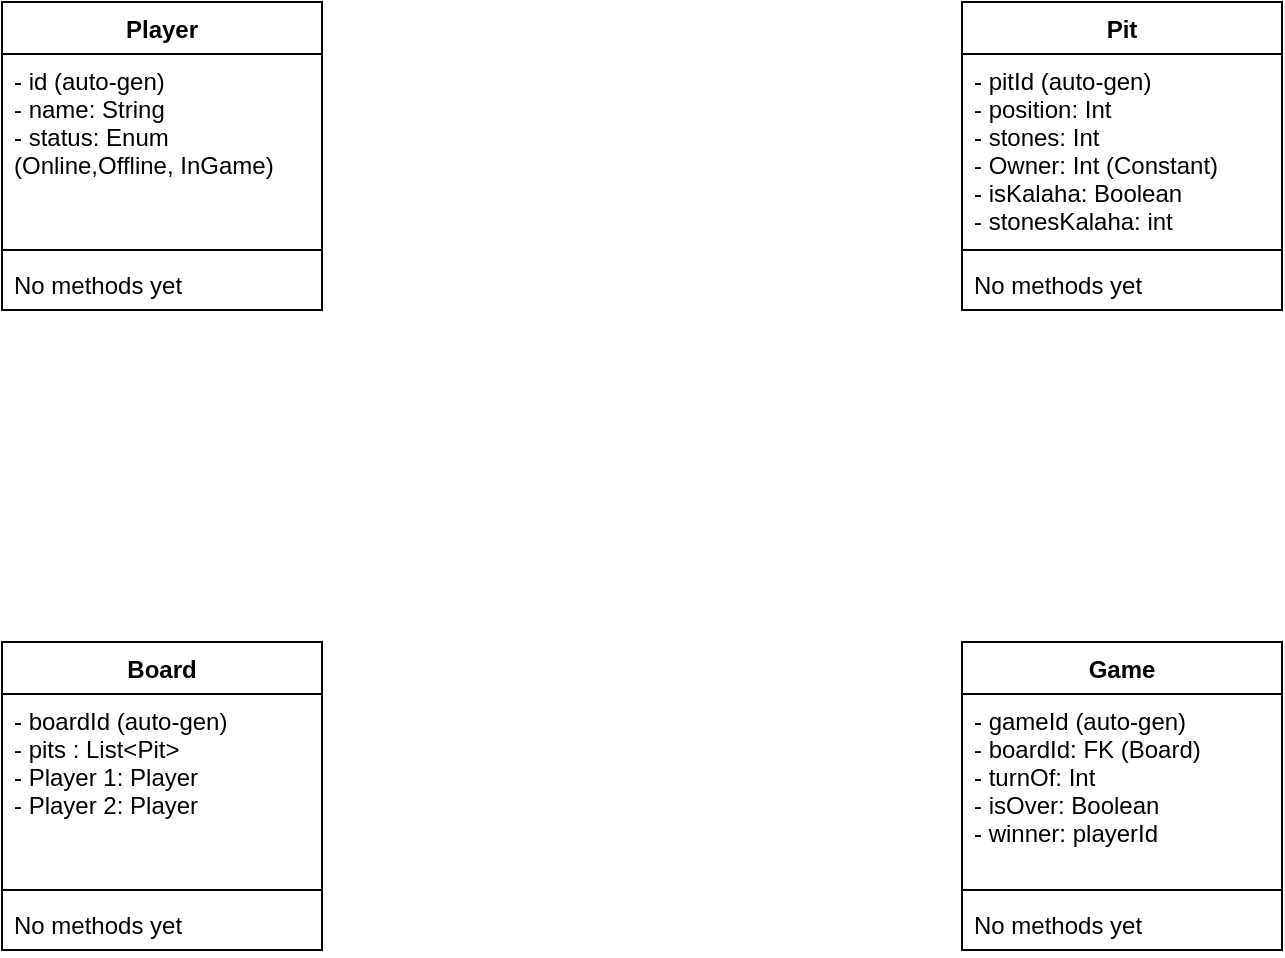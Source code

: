 <mxfile version="13.7.5" type="device"><diagram id="o8xnzY0RjD-79pYBSl1T" name="Page-1"><mxGraphModel dx="1422" dy="772" grid="1" gridSize="10" guides="1" tooltips="1" connect="1" arrows="1" fold="1" page="1" pageScale="1" pageWidth="827" pageHeight="1169" math="0" shadow="0"><root><mxCell id="0"/><mxCell id="1" parent="0"/><mxCell id="FUqWMZyHFXKLx1EeVFn5-1" value="Player" style="swimlane;fontStyle=1;align=center;verticalAlign=top;childLayout=stackLayout;horizontal=1;startSize=26;horizontalStack=0;resizeParent=1;resizeParentMax=0;resizeLast=0;collapsible=1;marginBottom=0;" vertex="1" parent="1"><mxGeometry x="40" y="40" width="160" height="154" as="geometry"/></mxCell><mxCell id="FUqWMZyHFXKLx1EeVFn5-2" value="- id (auto-gen)&#10;- name: String&#10;- status: Enum &#10;(Online,Offline, InGame)" style="text;strokeColor=none;fillColor=none;align=left;verticalAlign=top;spacingLeft=4;spacingRight=4;overflow=hidden;rotatable=0;points=[[0,0.5],[1,0.5]];portConstraint=eastwest;" vertex="1" parent="FUqWMZyHFXKLx1EeVFn5-1"><mxGeometry y="26" width="160" height="94" as="geometry"/></mxCell><mxCell id="FUqWMZyHFXKLx1EeVFn5-3" value="" style="line;strokeWidth=1;fillColor=none;align=left;verticalAlign=middle;spacingTop=-1;spacingLeft=3;spacingRight=3;rotatable=0;labelPosition=right;points=[];portConstraint=eastwest;" vertex="1" parent="FUqWMZyHFXKLx1EeVFn5-1"><mxGeometry y="120" width="160" height="8" as="geometry"/></mxCell><mxCell id="FUqWMZyHFXKLx1EeVFn5-4" value="No methods yet" style="text;strokeColor=none;fillColor=none;align=left;verticalAlign=top;spacingLeft=4;spacingRight=4;overflow=hidden;rotatable=0;points=[[0,0.5],[1,0.5]];portConstraint=eastwest;" vertex="1" parent="FUqWMZyHFXKLx1EeVFn5-1"><mxGeometry y="128" width="160" height="26" as="geometry"/></mxCell><mxCell id="FUqWMZyHFXKLx1EeVFn5-9" value="Board" style="swimlane;fontStyle=1;align=center;verticalAlign=top;childLayout=stackLayout;horizontal=1;startSize=26;horizontalStack=0;resizeParent=1;resizeParentMax=0;resizeLast=0;collapsible=1;marginBottom=0;" vertex="1" parent="1"><mxGeometry x="40" y="360" width="160" height="154" as="geometry"/></mxCell><mxCell id="FUqWMZyHFXKLx1EeVFn5-10" value="- boardId (auto-gen)&#10;- pits : List&lt;Pit&gt;&#10;- Player 1: Player&#10;- Player 2: Player" style="text;strokeColor=none;fillColor=none;align=left;verticalAlign=top;spacingLeft=4;spacingRight=4;overflow=hidden;rotatable=0;points=[[0,0.5],[1,0.5]];portConstraint=eastwest;" vertex="1" parent="FUqWMZyHFXKLx1EeVFn5-9"><mxGeometry y="26" width="160" height="94" as="geometry"/></mxCell><mxCell id="FUqWMZyHFXKLx1EeVFn5-11" value="" style="line;strokeWidth=1;fillColor=none;align=left;verticalAlign=middle;spacingTop=-1;spacingLeft=3;spacingRight=3;rotatable=0;labelPosition=right;points=[];portConstraint=eastwest;" vertex="1" parent="FUqWMZyHFXKLx1EeVFn5-9"><mxGeometry y="120" width="160" height="8" as="geometry"/></mxCell><mxCell id="FUqWMZyHFXKLx1EeVFn5-12" value="No methods yet" style="text;strokeColor=none;fillColor=none;align=left;verticalAlign=top;spacingLeft=4;spacingRight=4;overflow=hidden;rotatable=0;points=[[0,0.5],[1,0.5]];portConstraint=eastwest;" vertex="1" parent="FUqWMZyHFXKLx1EeVFn5-9"><mxGeometry y="128" width="160" height="26" as="geometry"/></mxCell><mxCell id="FUqWMZyHFXKLx1EeVFn5-13" value="Game" style="swimlane;fontStyle=1;align=center;verticalAlign=top;childLayout=stackLayout;horizontal=1;startSize=26;horizontalStack=0;resizeParent=1;resizeParentMax=0;resizeLast=0;collapsible=1;marginBottom=0;" vertex="1" parent="1"><mxGeometry x="520" y="360" width="160" height="154" as="geometry"/></mxCell><mxCell id="FUqWMZyHFXKLx1EeVFn5-14" value="- gameId (auto-gen)&#10;- boardId: FK (Board)&#10;- turnOf: Int&#10;- isOver: Boolean&#10;- winner: playerId" style="text;strokeColor=none;fillColor=none;align=left;verticalAlign=top;spacingLeft=4;spacingRight=4;overflow=hidden;rotatable=0;points=[[0,0.5],[1,0.5]];portConstraint=eastwest;" vertex="1" parent="FUqWMZyHFXKLx1EeVFn5-13"><mxGeometry y="26" width="160" height="94" as="geometry"/></mxCell><mxCell id="FUqWMZyHFXKLx1EeVFn5-15" value="" style="line;strokeWidth=1;fillColor=none;align=left;verticalAlign=middle;spacingTop=-1;spacingLeft=3;spacingRight=3;rotatable=0;labelPosition=right;points=[];portConstraint=eastwest;" vertex="1" parent="FUqWMZyHFXKLx1EeVFn5-13"><mxGeometry y="120" width="160" height="8" as="geometry"/></mxCell><mxCell id="FUqWMZyHFXKLx1EeVFn5-16" value="No methods yet" style="text;strokeColor=none;fillColor=none;align=left;verticalAlign=top;spacingLeft=4;spacingRight=4;overflow=hidden;rotatable=0;points=[[0,0.5],[1,0.5]];portConstraint=eastwest;" vertex="1" parent="FUqWMZyHFXKLx1EeVFn5-13"><mxGeometry y="128" width="160" height="26" as="geometry"/></mxCell><mxCell id="FUqWMZyHFXKLx1EeVFn5-5" value="Pit" style="swimlane;fontStyle=1;align=center;verticalAlign=top;childLayout=stackLayout;horizontal=1;startSize=26;horizontalStack=0;resizeParent=1;resizeParentMax=0;resizeLast=0;collapsible=1;marginBottom=0;" vertex="1" parent="1"><mxGeometry x="520" y="40" width="160" height="154" as="geometry"/></mxCell><mxCell id="FUqWMZyHFXKLx1EeVFn5-6" value="- pitId (auto-gen)&#10;- position: Int&#10;- stones: Int&#10;- Owner: Int (Constant)&#10;- isKalaha: Boolean&#10;- stonesKalaha: int" style="text;strokeColor=none;fillColor=none;align=left;verticalAlign=top;spacingLeft=4;spacingRight=4;overflow=hidden;rotatable=0;points=[[0,0.5],[1,0.5]];portConstraint=eastwest;" vertex="1" parent="FUqWMZyHFXKLx1EeVFn5-5"><mxGeometry y="26" width="160" height="94" as="geometry"/></mxCell><mxCell id="FUqWMZyHFXKLx1EeVFn5-7" value="" style="line;strokeWidth=1;fillColor=none;align=left;verticalAlign=middle;spacingTop=-1;spacingLeft=3;spacingRight=3;rotatable=0;labelPosition=right;points=[];portConstraint=eastwest;" vertex="1" parent="FUqWMZyHFXKLx1EeVFn5-5"><mxGeometry y="120" width="160" height="8" as="geometry"/></mxCell><mxCell id="FUqWMZyHFXKLx1EeVFn5-8" value="No methods yet" style="text;strokeColor=none;fillColor=none;align=left;verticalAlign=top;spacingLeft=4;spacingRight=4;overflow=hidden;rotatable=0;points=[[0,0.5],[1,0.5]];portConstraint=eastwest;" vertex="1" parent="FUqWMZyHFXKLx1EeVFn5-5"><mxGeometry y="128" width="160" height="26" as="geometry"/></mxCell></root></mxGraphModel></diagram></mxfile>